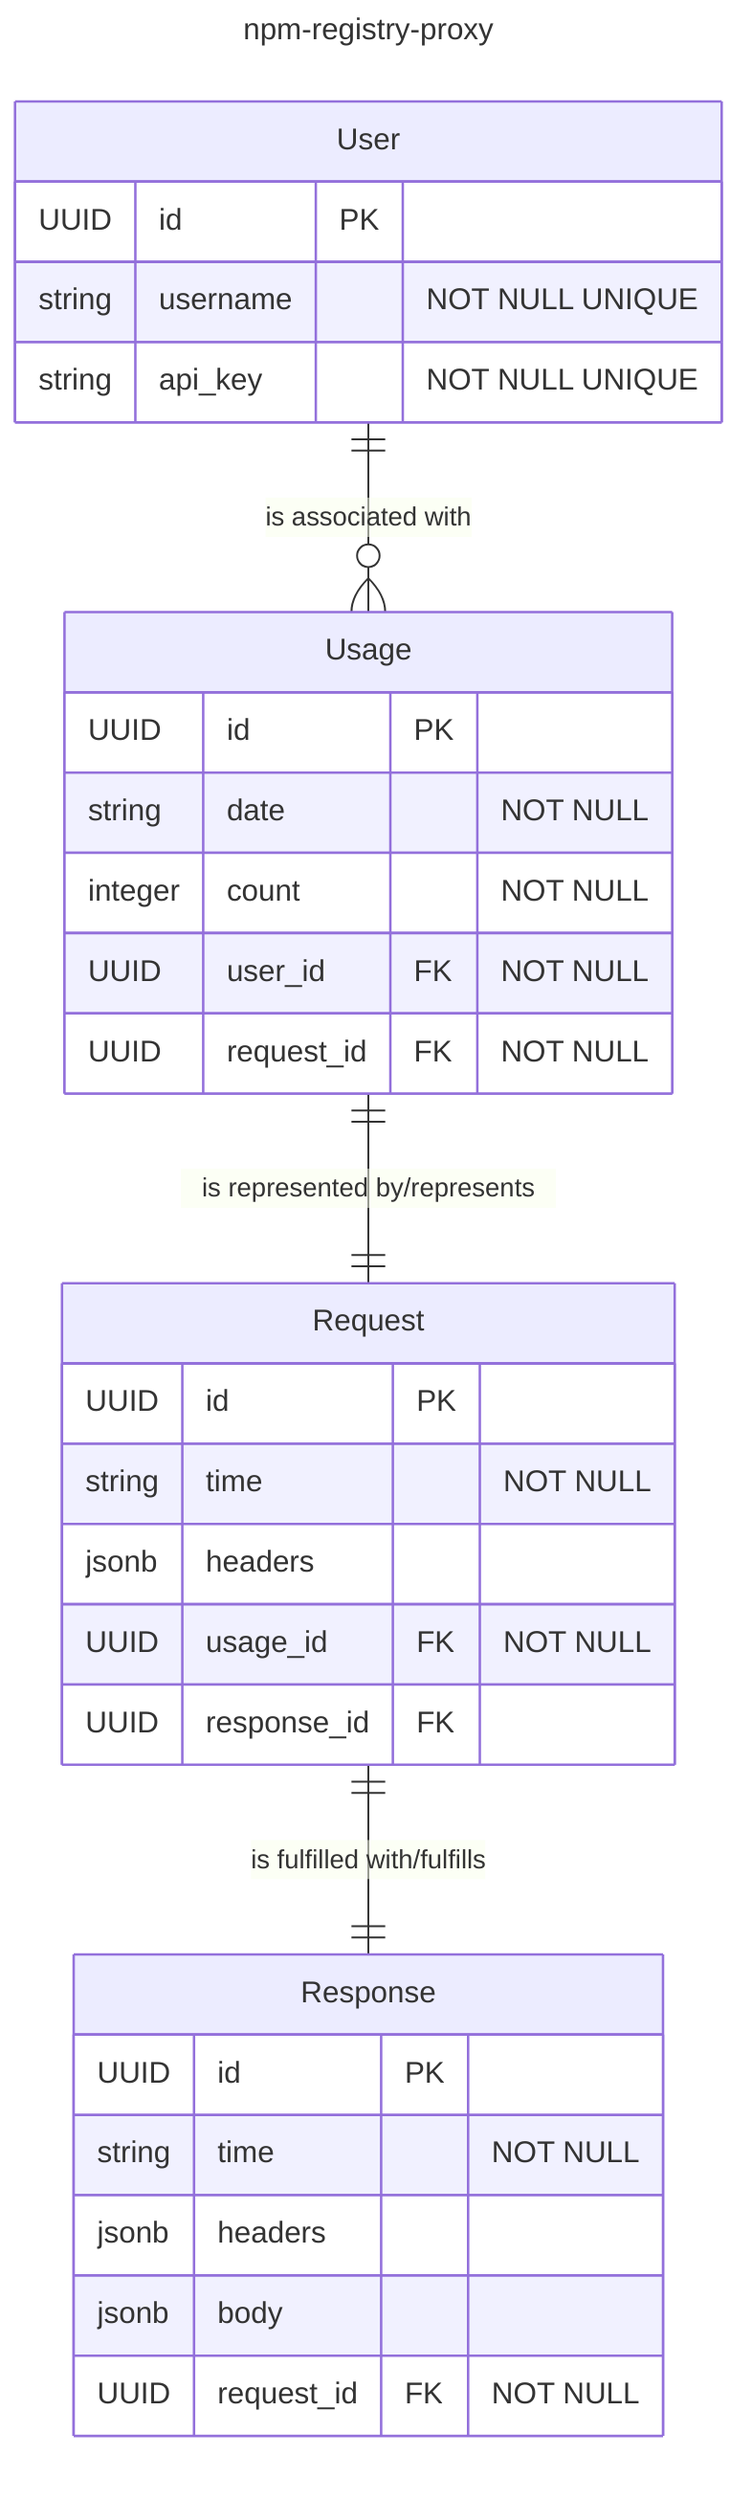 ---
title: npm-registry-proxy
---
erDiagram
    User ||--o{ Usage: "is associated with"
    Usage ||--|| Request: "is represented by/represents"
    Request ||--|| Response: "is fulfilled with/fulfills"
    User {
        UUID id PK
        string username "NOT NULL UNIQUE"
        string api_key "NOT NULL UNIQUE"
    }
    Usage {
        UUID id PK
        string date "NOT NULL"
        integer count "NOT NULL"
        UUID user_id FK "NOT NULL"
        UUID request_id FK "NOT NULL"

    }
    Request {
        UUID id PK
        string time "NOT NULL"
        jsonb headers
        UUID usage_id FK "NOT NULL"
        UUID response_id  FK
    }
    Response {
        UUID id PK
        string time "NOT NULL"
        jsonb headers
        jsonb body
        UUID request_id FK "NOT NULL"
    }